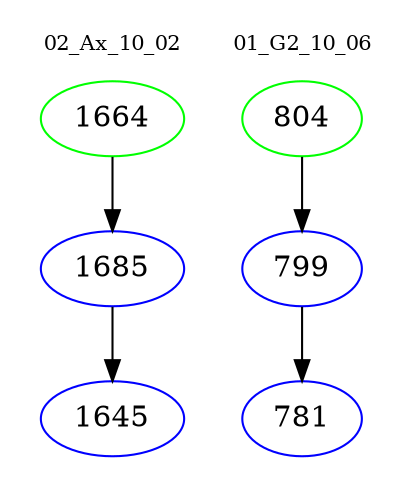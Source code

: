 digraph{
subgraph cluster_0 {
color = white
label = "02_Ax_10_02";
fontsize=10;
T0_1664 [label="1664", color="green"]
T0_1664 -> T0_1685 [color="black"]
T0_1685 [label="1685", color="blue"]
T0_1685 -> T0_1645 [color="black"]
T0_1645 [label="1645", color="blue"]
}
subgraph cluster_1 {
color = white
label = "01_G2_10_06";
fontsize=10;
T1_804 [label="804", color="green"]
T1_804 -> T1_799 [color="black"]
T1_799 [label="799", color="blue"]
T1_799 -> T1_781 [color="black"]
T1_781 [label="781", color="blue"]
}
}
